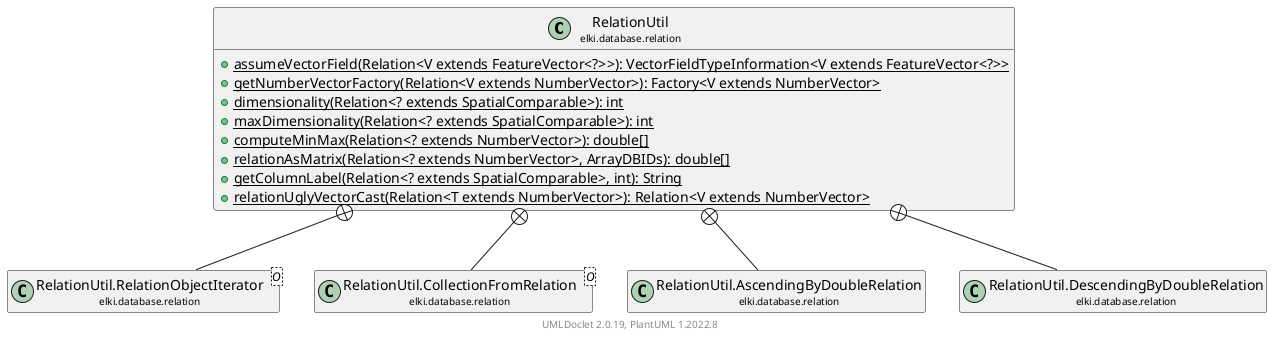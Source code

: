 @startuml
    remove .*\.(Instance|Par|Parameterizer|Factory)$
    set namespaceSeparator none
    hide empty fields
    hide empty methods

    class "<size:14>RelationUtil\n<size:10>elki.database.relation" as elki.database.relation.RelationUtil [[RelationUtil.html]] {
        {static} +assumeVectorField(Relation<V extends FeatureVector<?>>): VectorFieldTypeInformation<V extends FeatureVector<?>>
        {static} +getNumberVectorFactory(Relation<V extends NumberVector>): Factory<V extends NumberVector>
        {static} +dimensionality(Relation<? extends SpatialComparable>): int
        {static} +maxDimensionality(Relation<? extends SpatialComparable>): int
        {static} +computeMinMax(Relation<? extends NumberVector>): double[]
        {static} +relationAsMatrix(Relation<? extends NumberVector>, ArrayDBIDs): double[]
        {static} +getColumnLabel(Relation<? extends SpatialComparable>, int): String
        {static} +relationUglyVectorCast(Relation<T extends NumberVector>): Relation<V extends NumberVector>
    }
    class "<size:14>RelationUtil.RelationObjectIterator\n<size:10>elki.database.relation" as elki.database.relation.RelationUtil.RelationObjectIterator<O> [[RelationUtil.RelationObjectIterator.html]]
    class "<size:14>RelationUtil.CollectionFromRelation\n<size:10>elki.database.relation" as elki.database.relation.RelationUtil.CollectionFromRelation<O> [[RelationUtil.CollectionFromRelation.html]]
    class "<size:14>RelationUtil.AscendingByDoubleRelation\n<size:10>elki.database.relation" as elki.database.relation.RelationUtil.AscendingByDoubleRelation [[RelationUtil.AscendingByDoubleRelation.html]]
    class "<size:14>RelationUtil.DescendingByDoubleRelation\n<size:10>elki.database.relation" as elki.database.relation.RelationUtil.DescendingByDoubleRelation [[RelationUtil.DescendingByDoubleRelation.html]]

    elki.database.relation.RelationUtil +-- elki.database.relation.RelationUtil.RelationObjectIterator
    elki.database.relation.RelationUtil +-- elki.database.relation.RelationUtil.CollectionFromRelation
    elki.database.relation.RelationUtil +-- elki.database.relation.RelationUtil.AscendingByDoubleRelation
    elki.database.relation.RelationUtil +-- elki.database.relation.RelationUtil.DescendingByDoubleRelation

    center footer UMLDoclet 2.0.19, PlantUML 1.2022.8
@enduml
